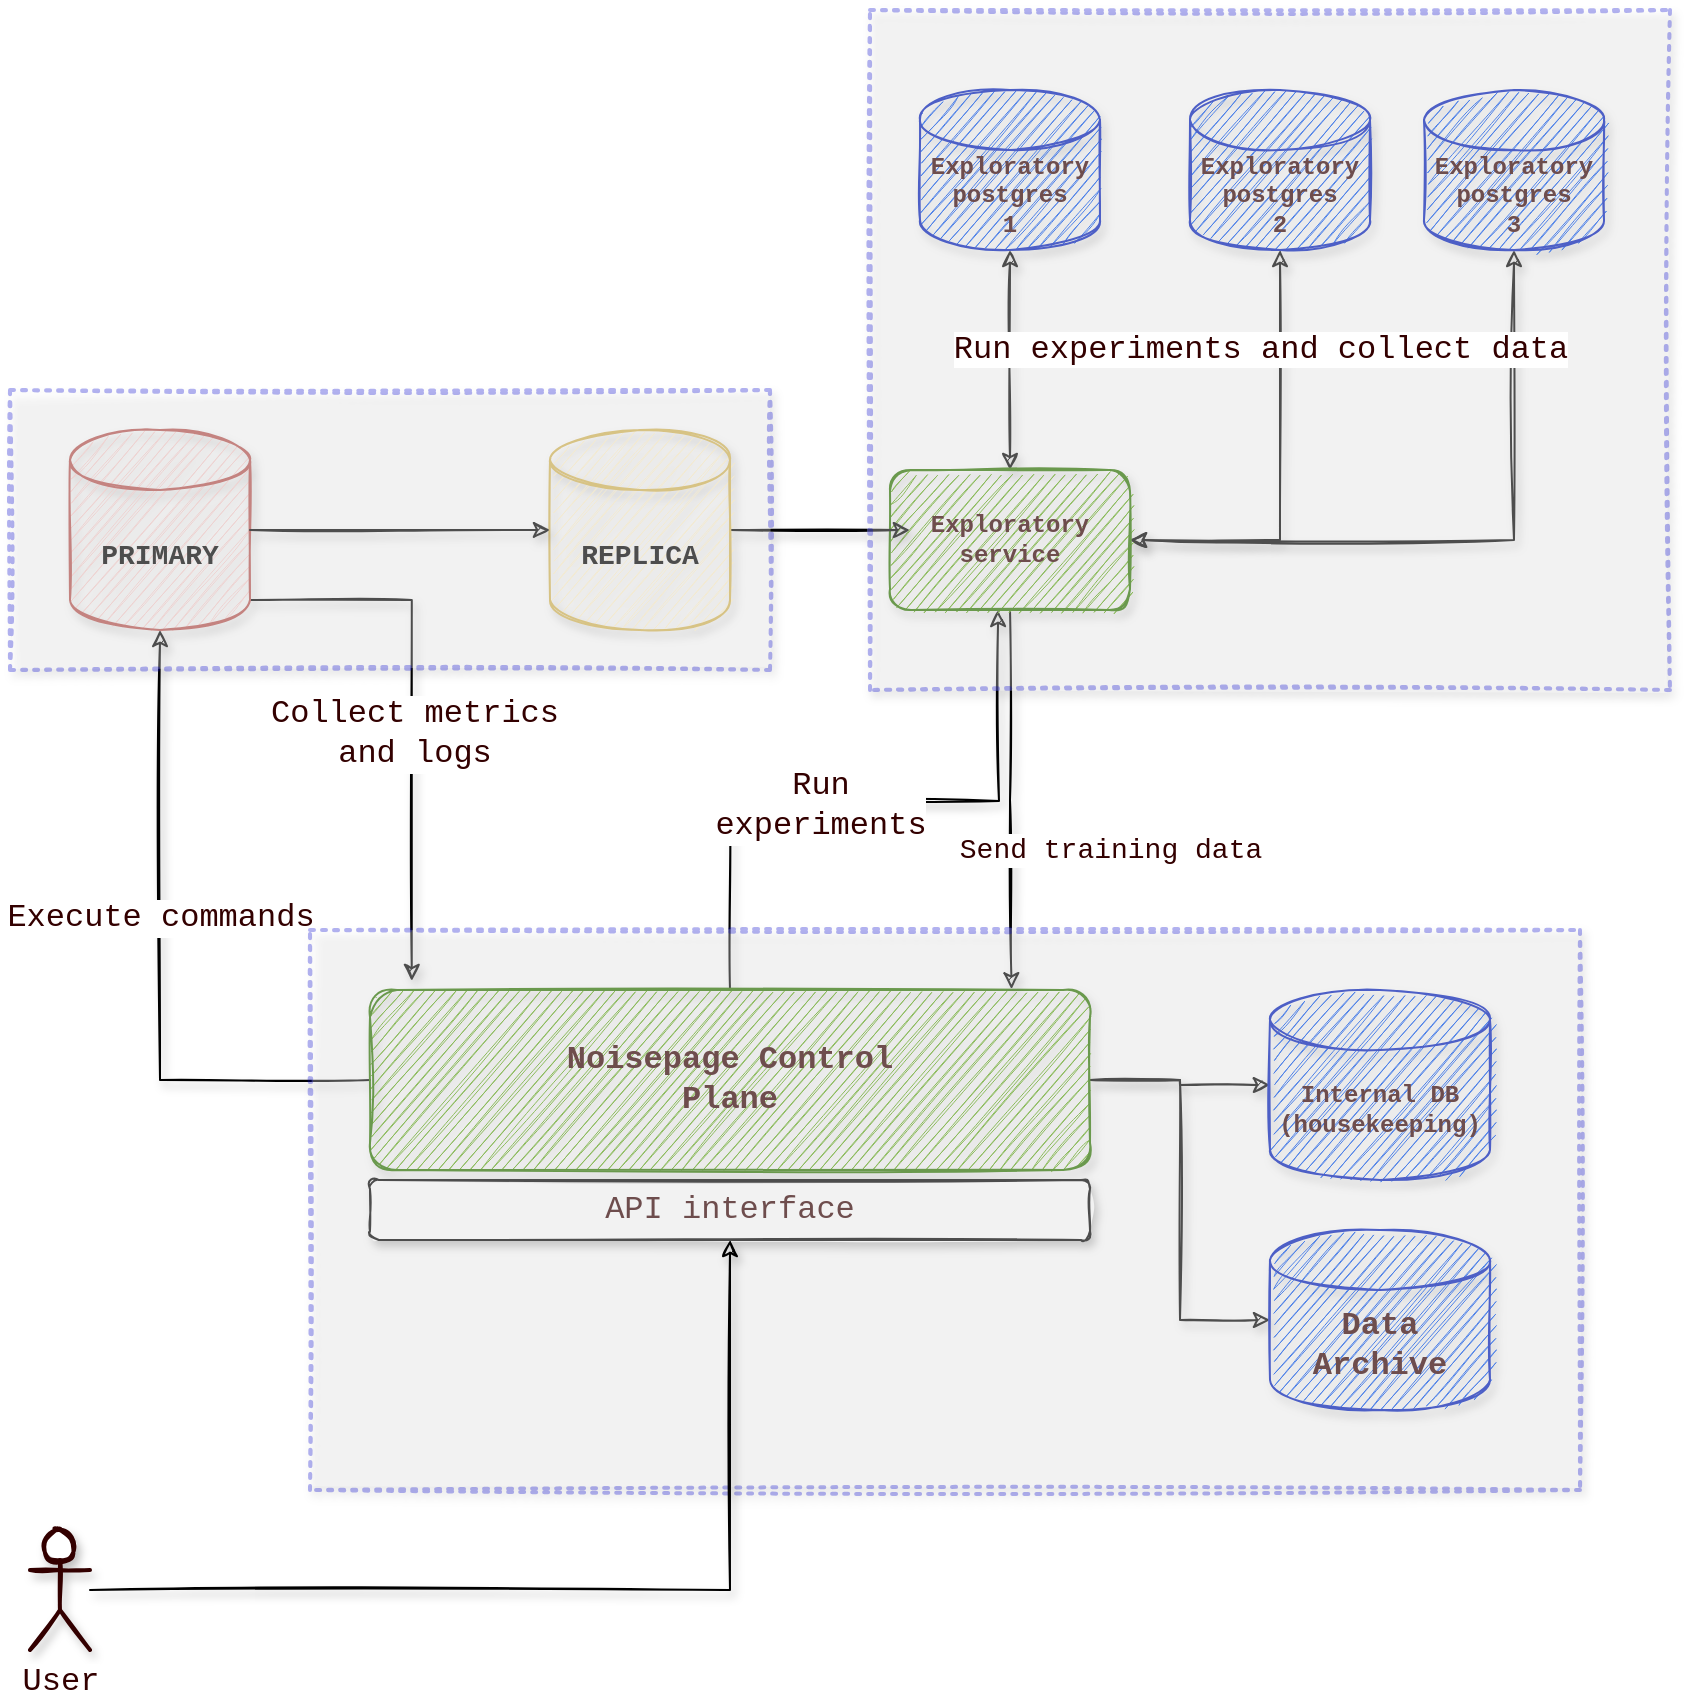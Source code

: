 <mxfile version="16.6.4" type="device"><diagram id="PGx3_e7JY4AghnkN50i8" name="Page-1"><mxGraphModel dx="1623" dy="826" grid="1" gridSize="10" guides="1" tooltips="1" connect="1" arrows="1" fold="1" page="1" pageScale="1" pageWidth="827" pageHeight="1169" math="0" shadow="0"><root><mxCell id="0"/><mxCell id="1" parent="0"/><mxCell id="7zGcL9JYMb_BCJpThk34-31" style="edgeStyle=orthogonalEdgeStyle;rounded=0;sketch=1;orthogonalLoop=1;jettySize=auto;html=1;exitX=1;exitY=1;exitDx=0;exitDy=-15;exitPerimeter=0;entryX=0.058;entryY=-0.05;entryDx=0;entryDy=0;entryPerimeter=0;shadow=1;fontFamily=Courier New;fontSize=16;fontColor=#330000;" edge="1" parent="1" source="7zGcL9JYMb_BCJpThk34-1" target="7zGcL9JYMb_BCJpThk34-3"><mxGeometry relative="1" as="geometry"/></mxCell><mxCell id="7zGcL9JYMb_BCJpThk34-32" value="Collect metrics&lt;br&gt;and logs" style="edgeLabel;html=1;align=center;verticalAlign=middle;resizable=0;points=[];fontSize=16;fontFamily=Courier New;fontColor=#330000;" vertex="1" connectable="0" parent="7zGcL9JYMb_BCJpThk34-31"><mxGeometry x="0.086" y="1" relative="1" as="geometry"><mxPoint as="offset"/></mxGeometry></mxCell><mxCell id="7zGcL9JYMb_BCJpThk34-1" value="&lt;font style=&quot;font-size: 14px&quot;&gt;PRIMARY&lt;/font&gt;" style="shape=cylinder3;whiteSpace=wrap;html=1;boundedLbl=1;backgroundOutline=1;size=15;shadow=1;sketch=1;fontFamily=Courier New;fontStyle=1;fillColor=#f8cecc;strokeColor=#b85450;" vertex="1" parent="1"><mxGeometry x="60" y="250" width="90" height="100" as="geometry"/></mxCell><mxCell id="7zGcL9JYMb_BCJpThk34-10" style="edgeStyle=orthogonalEdgeStyle;rounded=0;orthogonalLoop=1;jettySize=auto;html=1;fontFamily=Courier New;fontSize=16;fontColor=#330000;sketch=1;shadow=1;" edge="1" parent="1" source="7zGcL9JYMb_BCJpThk34-3" target="7zGcL9JYMb_BCJpThk34-1"><mxGeometry relative="1" as="geometry"><mxPoint x="100" y="360" as="targetPoint"/></mxGeometry></mxCell><mxCell id="7zGcL9JYMb_BCJpThk34-11" value="Execute commands" style="edgeLabel;html=1;align=center;verticalAlign=middle;resizable=0;points=[];fontSize=16;fontFamily=Courier New;fontColor=#330000;" vertex="1" connectable="0" parent="7zGcL9JYMb_BCJpThk34-10"><mxGeometry x="-0.263" y="1" relative="1" as="geometry"><mxPoint x="1" y="-65" as="offset"/></mxGeometry></mxCell><mxCell id="7zGcL9JYMb_BCJpThk34-23" style="edgeStyle=orthogonalEdgeStyle;rounded=0;sketch=1;orthogonalLoop=1;jettySize=auto;html=1;shadow=1;fontFamily=Courier New;fontSize=16;fontColor=#330000;" edge="1" parent="1" source="7zGcL9JYMb_BCJpThk34-3"><mxGeometry relative="1" as="geometry"><mxPoint x="524" y="340" as="targetPoint"/></mxGeometry></mxCell><mxCell id="7zGcL9JYMb_BCJpThk34-24" value="Run &lt;br&gt;experiments" style="edgeLabel;html=1;align=center;verticalAlign=middle;resizable=0;points=[];fontSize=16;fontFamily=Courier New;fontColor=#330000;" vertex="1" connectable="0" parent="7zGcL9JYMb_BCJpThk34-23"><mxGeometry x="-0.141" y="-1" relative="1" as="geometry"><mxPoint y="1" as="offset"/></mxGeometry></mxCell><mxCell id="7zGcL9JYMb_BCJpThk34-26" style="edgeStyle=orthogonalEdgeStyle;rounded=0;sketch=1;orthogonalLoop=1;jettySize=auto;html=1;entryX=0;entryY=0.5;entryDx=0;entryDy=0;entryPerimeter=0;shadow=1;fontFamily=Courier New;fontSize=16;fontColor=#330000;" edge="1" parent="1" source="7zGcL9JYMb_BCJpThk34-3" target="7zGcL9JYMb_BCJpThk34-4"><mxGeometry relative="1" as="geometry"/></mxCell><mxCell id="7zGcL9JYMb_BCJpThk34-30" style="edgeStyle=orthogonalEdgeStyle;rounded=0;sketch=1;orthogonalLoop=1;jettySize=auto;html=1;entryX=0;entryY=0.5;entryDx=0;entryDy=0;entryPerimeter=0;shadow=1;fontFamily=Courier New;fontSize=16;fontColor=#330000;" edge="1" parent="1" source="7zGcL9JYMb_BCJpThk34-3" target="7zGcL9JYMb_BCJpThk34-27"><mxGeometry relative="1" as="geometry"/></mxCell><mxCell id="7zGcL9JYMb_BCJpThk34-3" value="&lt;font style=&quot;font-size: 16px&quot;&gt;&lt;span&gt;Noisepage Control&lt;/span&gt;&lt;br&gt;&lt;span&gt;Plane&lt;/span&gt;&lt;/font&gt;" style="rounded=1;whiteSpace=wrap;html=1;shadow=1;sketch=1;fontFamily=Courier New;fillColor=#60a917;strokeColor=#2D7600;fontStyle=1;fontColor=#330000;" vertex="1" parent="1"><mxGeometry x="210" y="530" width="360" height="90" as="geometry"/></mxCell><mxCell id="7zGcL9JYMb_BCJpThk34-4" value="Internal DB (housekeeping)" style="shape=cylinder3;whiteSpace=wrap;html=1;boundedLbl=1;backgroundOutline=1;size=15;shadow=1;sketch=1;fontFamily=Courier New;fontStyle=1;fillColor=#0050ef;strokeColor=#001DBC;fontColor=#330000;" vertex="1" parent="1"><mxGeometry x="660" y="530" width="110" height="95" as="geometry"/></mxCell><mxCell id="7zGcL9JYMb_BCJpThk34-53" style="edgeStyle=orthogonalEdgeStyle;rounded=0;sketch=1;orthogonalLoop=1;jettySize=auto;html=1;entryX=0.891;entryY=-0.004;entryDx=0;entryDy=0;entryPerimeter=0;shadow=1;fontFamily=Courier New;fontSize=14;fontColor=#330000;" edge="1" parent="1" source="7zGcL9JYMb_BCJpThk34-5" target="7zGcL9JYMb_BCJpThk34-3"><mxGeometry relative="1" as="geometry"/></mxCell><mxCell id="7zGcL9JYMb_BCJpThk34-54" value="Send training data" style="edgeLabel;html=1;align=center;verticalAlign=middle;resizable=0;points=[];fontSize=14;fontFamily=Courier New;fontColor=#330000;" vertex="1" connectable="0" parent="7zGcL9JYMb_BCJpThk34-53"><mxGeometry x="0.534" y="-3" relative="1" as="geometry"><mxPoint x="52" y="-25" as="offset"/></mxGeometry></mxCell><mxCell id="7zGcL9JYMb_BCJpThk34-56" style="edgeStyle=orthogonalEdgeStyle;rounded=0;sketch=1;orthogonalLoop=1;jettySize=auto;html=1;entryX=0.5;entryY=1;entryDx=0;entryDy=0;entryPerimeter=0;shadow=1;fontFamily=Courier New;fontSize=14;fontColor=#330000;startArrow=classic;startFill=1;" edge="1" parent="1" source="7zGcL9JYMb_BCJpThk34-5" target="7zGcL9JYMb_BCJpThk34-8"><mxGeometry relative="1" as="geometry"/></mxCell><mxCell id="7zGcL9JYMb_BCJpThk34-57" style="edgeStyle=orthogonalEdgeStyle;rounded=0;sketch=1;orthogonalLoop=1;jettySize=auto;html=1;entryX=0.5;entryY=1;entryDx=0;entryDy=0;entryPerimeter=0;shadow=1;fontFamily=Courier New;fontSize=14;fontColor=#330000;startArrow=classic;startFill=1;" edge="1" parent="1" source="7zGcL9JYMb_BCJpThk34-5" target="7zGcL9JYMb_BCJpThk34-7"><mxGeometry relative="1" as="geometry"/></mxCell><mxCell id="7zGcL9JYMb_BCJpThk34-58" style="edgeStyle=orthogonalEdgeStyle;rounded=0;sketch=1;orthogonalLoop=1;jettySize=auto;html=1;shadow=1;fontFamily=Courier New;fontSize=14;fontColor=#330000;startArrow=classic;startFill=1;" edge="1" parent="1" source="7zGcL9JYMb_BCJpThk34-5" target="7zGcL9JYMb_BCJpThk34-17"><mxGeometry relative="1" as="geometry"/></mxCell><mxCell id="7zGcL9JYMb_BCJpThk34-5" value="Exploratory service" style="rounded=1;whiteSpace=wrap;html=1;shadow=1;sketch=1;fontFamily=Courier New;fontStyle=1;fillColor=#60a917;strokeColor=#2D7600;fontColor=#330000;" vertex="1" parent="1"><mxGeometry x="470" y="270" width="120" height="70" as="geometry"/></mxCell><mxCell id="7zGcL9JYMb_BCJpThk34-41" style="edgeStyle=orthogonalEdgeStyle;rounded=0;sketch=1;orthogonalLoop=1;jettySize=auto;html=1;entryX=0.083;entryY=0.429;entryDx=0;entryDy=0;entryPerimeter=0;shadow=1;fontFamily=Courier New;fontSize=16;fontColor=#330000;" edge="1" parent="1" source="7zGcL9JYMb_BCJpThk34-6" target="7zGcL9JYMb_BCJpThk34-5"><mxGeometry relative="1" as="geometry"/></mxCell><mxCell id="7zGcL9JYMb_BCJpThk34-6" value="&lt;font style=&quot;font-size: 14px&quot;&gt;REPLICA&lt;/font&gt;" style="shape=cylinder3;whiteSpace=wrap;html=1;boundedLbl=1;backgroundOutline=1;size=15;shadow=1;sketch=1;fontFamily=Courier New;fontStyle=1;fillColor=#fff2cc;strokeColor=#d6b656;" vertex="1" parent="1"><mxGeometry x="300" y="250" width="90" height="100" as="geometry"/></mxCell><mxCell id="7zGcL9JYMb_BCJpThk34-7" value="Exploratory postgres&lt;br&gt;2" style="shape=cylinder3;whiteSpace=wrap;html=1;boundedLbl=1;backgroundOutline=1;size=15;shadow=1;sketch=1;fontFamily=Courier New;fontStyle=1;fillColor=#0050ef;fontColor=#330000;strokeColor=#001DBC;" vertex="1" parent="1"><mxGeometry x="620" y="80" width="90" height="80" as="geometry"/></mxCell><mxCell id="7zGcL9JYMb_BCJpThk34-8" value="Exploratory postgres&lt;br&gt;1" style="shape=cylinder3;whiteSpace=wrap;html=1;boundedLbl=1;backgroundOutline=1;size=15;shadow=1;sketch=1;fontFamily=Courier New;fontStyle=1;fillColor=#0050ef;fontColor=#330000;strokeColor=#001DBC;" vertex="1" parent="1"><mxGeometry x="485" y="80" width="90" height="80" as="geometry"/></mxCell><mxCell id="7zGcL9JYMb_BCJpThk34-9" value="" style="endArrow=classic;html=1;rounded=0;fontFamily=Courier New;fontSize=16;fontColor=#330000;entryX=0;entryY=0.5;entryDx=0;entryDy=0;entryPerimeter=0;sketch=1;shadow=1;" edge="1" parent="1" source="7zGcL9JYMb_BCJpThk34-1" target="7zGcL9JYMb_BCJpThk34-6"><mxGeometry width="50" height="50" relative="1" as="geometry"><mxPoint x="410" y="440" as="sourcePoint"/><mxPoint x="460" y="390" as="targetPoint"/></mxGeometry></mxCell><mxCell id="7zGcL9JYMb_BCJpThk34-17" value="Exploratory postgres&lt;br&gt;3&lt;br&gt;" style="shape=cylinder3;whiteSpace=wrap;html=1;boundedLbl=1;backgroundOutline=1;size=15;shadow=1;sketch=1;fontFamily=Courier New;fontStyle=1;fillColor=#0050ef;fontColor=#330000;strokeColor=#001DBC;" vertex="1" parent="1"><mxGeometry x="737" y="80" width="90" height="80" as="geometry"/></mxCell><mxCell id="7zGcL9JYMb_BCJpThk34-25" value="API interface" style="rounded=1;whiteSpace=wrap;html=1;shadow=1;sketch=1;fontFamily=Courier New;fontSize=16;fontColor=#330000;" vertex="1" parent="1"><mxGeometry x="210" y="625" width="360" height="30" as="geometry"/></mxCell><mxCell id="7zGcL9JYMb_BCJpThk34-27" value="&lt;b&gt;Data&lt;br&gt;Archive&lt;/b&gt;" style="shape=cylinder3;whiteSpace=wrap;html=1;boundedLbl=1;backgroundOutline=1;size=15;shadow=1;sketch=1;fontFamily=Courier New;fontSize=16;fontColor=#330000;fillColor=#0050ef;strokeColor=#001DBC;" vertex="1" parent="1"><mxGeometry x="660" y="650" width="110" height="90" as="geometry"/></mxCell><mxCell id="7zGcL9JYMb_BCJpThk34-36" value="" style="rounded=0;whiteSpace=wrap;html=1;shadow=1;glass=0;dashed=1;dashPattern=1 2;labelBackgroundColor=default;labelBorderColor=none;sketch=1;fillStyle=auto;fontFamily=Courier New;fontSize=16;fontColor=#330000;strokeColor=#0000CC;strokeWidth=2;fillColor=default;opacity=30;" vertex="1" parent="1"><mxGeometry x="180" y="500" width="635" height="280" as="geometry"/></mxCell><mxCell id="7zGcL9JYMb_BCJpThk34-37" value="" style="rounded=0;whiteSpace=wrap;html=1;shadow=1;glass=0;dashed=1;dashPattern=1 2;labelBackgroundColor=default;labelBorderColor=none;sketch=1;fillStyle=auto;fontFamily=Courier New;fontSize=16;fontColor=#330000;strokeColor=#0000CC;strokeWidth=2;fillColor=default;opacity=30;" vertex="1" parent="1"><mxGeometry x="460" y="40" width="400" height="340" as="geometry"/></mxCell><mxCell id="7zGcL9JYMb_BCJpThk34-44" style="edgeStyle=orthogonalEdgeStyle;rounded=0;sketch=1;orthogonalLoop=1;jettySize=auto;html=1;entryX=0.5;entryY=1;entryDx=0;entryDy=0;shadow=1;fontFamily=Courier New;fontSize=16;fontColor=#330000;" edge="1" parent="1" source="7zGcL9JYMb_BCJpThk34-42" target="7zGcL9JYMb_BCJpThk34-25"><mxGeometry relative="1" as="geometry"/></mxCell><mxCell id="7zGcL9JYMb_BCJpThk34-42" value="User" style="shape=umlActor;verticalLabelPosition=bottom;verticalAlign=top;html=1;outlineConnect=0;shadow=1;glass=0;labelBackgroundColor=default;labelBorderColor=none;sketch=1;fillStyle=auto;fontFamily=Courier New;fontSize=16;fontColor=#330000;strokeColor=#330000;strokeWidth=2;fillColor=default;" vertex="1" parent="1"><mxGeometry x="40" y="800" width="30" height="60" as="geometry"/></mxCell><mxCell id="7zGcL9JYMb_BCJpThk34-48" value="" style="rounded=0;whiteSpace=wrap;html=1;shadow=1;glass=0;dashed=1;dashPattern=1 2;labelBackgroundColor=default;labelBorderColor=none;sketch=1;fillStyle=auto;fontFamily=Courier New;fontSize=16;fontColor=#330000;strokeColor=#0000CC;strokeWidth=2;fillColor=default;opacity=30;" vertex="1" parent="1"><mxGeometry x="30" y="230" width="380" height="140" as="geometry"/></mxCell><mxCell id="7zGcL9JYMb_BCJpThk34-59" value="&lt;span style=&quot;font-size: 16px ; background-color: rgb(255 , 255 , 255)&quot;&gt;Run&amp;nbsp;&lt;/span&gt;&lt;span style=&quot;font-size: 16px ; background-color: rgb(255 , 255 , 255)&quot;&gt;experiments and&amp;nbsp;&lt;/span&gt;&lt;span style=&quot;font-size: 16px ; background-color: rgb(255 , 255 , 255)&quot;&gt;collect&amp;nbsp;&lt;/span&gt;&lt;span style=&quot;font-size: 16px ; background-color: rgb(255 , 255 , 255)&quot;&gt;data&lt;/span&gt;" style="text;html=1;align=center;verticalAlign=middle;resizable=0;points=[];autosize=1;strokeColor=none;fillColor=none;fontSize=14;fontFamily=Courier New;fontColor=#330000;" vertex="1" parent="1"><mxGeometry x="495" y="200" width="320" height="20" as="geometry"/></mxCell></root></mxGraphModel></diagram></mxfile>
